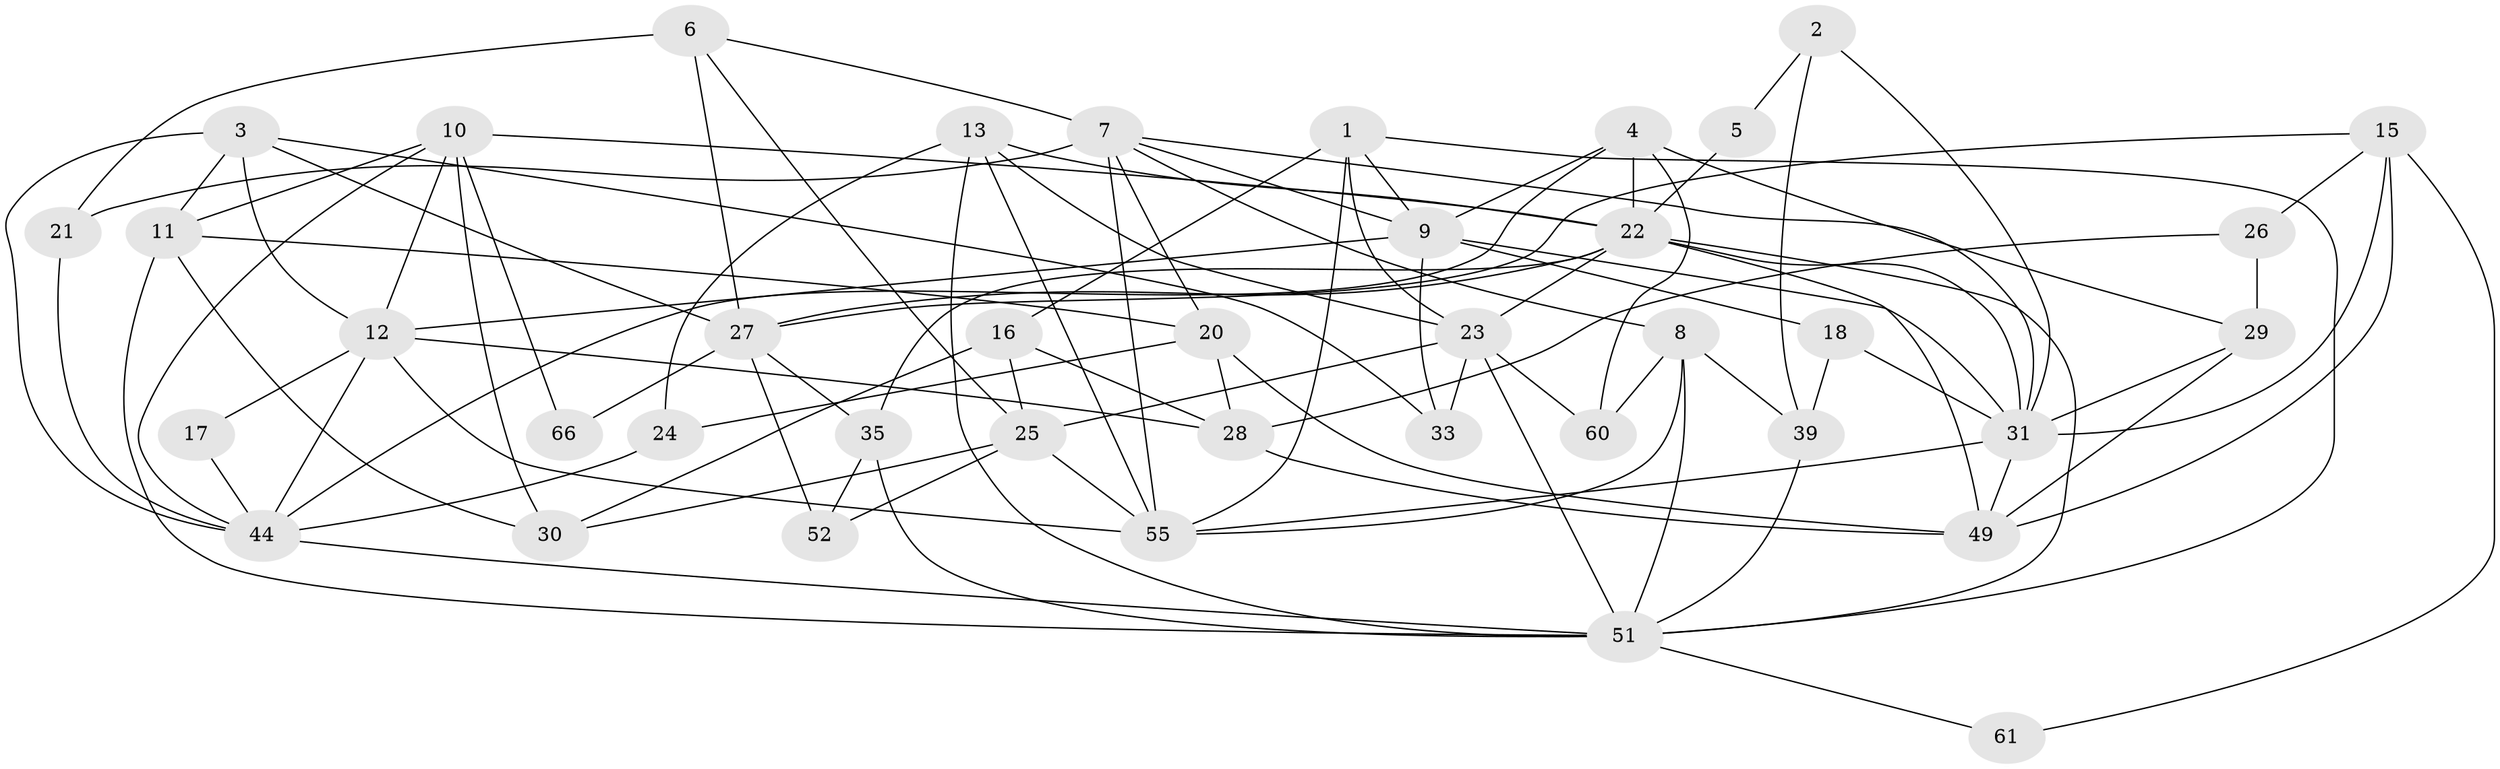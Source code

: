 // original degree distribution, {3: 0.36363636363636365, 2: 0.10606060606060606, 4: 0.24242424242424243, 7: 0.06060606060606061, 5: 0.12121212121212122, 6: 0.07575757575757576, 8: 0.030303030303030304}
// Generated by graph-tools (version 1.1) at 2025/11/02/27/25 16:11:20]
// undirected, 40 vertices, 99 edges
graph export_dot {
graph [start="1"]
  node [color=gray90,style=filled];
  1 [super="+48"];
  2;
  3 [super="+41"];
  4 [super="+59"];
  5;
  6;
  7 [super="+40"];
  8 [super="+36"];
  9 [super="+46"];
  10 [super="+53"];
  11 [super="+14"];
  12 [super="+64"];
  13 [super="+47"];
  15 [super="+63"];
  16 [super="+19"];
  17;
  18 [super="+57"];
  20 [super="+34"];
  21 [super="+42"];
  22 [super="+54"];
  23 [super="+32"];
  24;
  25 [super="+37"];
  26;
  27 [super="+43"];
  28 [super="+50"];
  29;
  30;
  31 [super="+38"];
  33;
  35;
  39 [super="+62"];
  44 [super="+45"];
  49 [super="+56"];
  51 [super="+58"];
  52;
  55 [super="+65"];
  60;
  61;
  66;
  1 -- 51;
  1 -- 23;
  1 -- 16;
  1 -- 9;
  1 -- 55;
  2 -- 31;
  2 -- 5;
  2 -- 39;
  3 -- 33;
  3 -- 44;
  3 -- 27;
  3 -- 11;
  3 -- 12;
  4 -- 60;
  4 -- 22 [weight=2];
  4 -- 29;
  4 -- 9;
  4 -- 44;
  5 -- 22;
  6 -- 25;
  6 -- 27;
  6 -- 21;
  6 -- 7;
  7 -- 21 [weight=2];
  7 -- 20;
  7 -- 55;
  7 -- 8;
  7 -- 9;
  7 -- 31;
  8 -- 60;
  8 -- 39;
  8 -- 55;
  8 -- 51;
  9 -- 33;
  9 -- 18;
  9 -- 12 [weight=2];
  9 -- 31;
  10 -- 44;
  10 -- 30 [weight=2];
  10 -- 66;
  10 -- 22;
  10 -- 11;
  10 -- 12;
  11 -- 30;
  11 -- 20;
  11 -- 51;
  12 -- 17;
  12 -- 44;
  12 -- 55;
  12 -- 28;
  13 -- 24;
  13 -- 55;
  13 -- 51;
  13 -- 22;
  13 -- 23;
  15 -- 31;
  15 -- 27;
  15 -- 26;
  15 -- 61;
  15 -- 49;
  16 -- 30 [weight=2];
  16 -- 25;
  16 -- 28;
  17 -- 44;
  18 -- 39 [weight=2];
  18 -- 31;
  20 -- 49;
  20 -- 24;
  20 -- 28;
  21 -- 44;
  22 -- 35;
  22 -- 31;
  22 -- 51;
  22 -- 23;
  22 -- 27;
  22 -- 49;
  23 -- 33;
  23 -- 60;
  23 -- 25;
  23 -- 51;
  24 -- 44;
  25 -- 52;
  25 -- 30;
  25 -- 55;
  26 -- 28;
  26 -- 29;
  27 -- 35;
  27 -- 66;
  27 -- 52;
  28 -- 49;
  29 -- 31;
  29 -- 49;
  31 -- 49;
  31 -- 55;
  35 -- 52;
  35 -- 51;
  39 -- 51;
  44 -- 51;
  51 -- 61;
}

